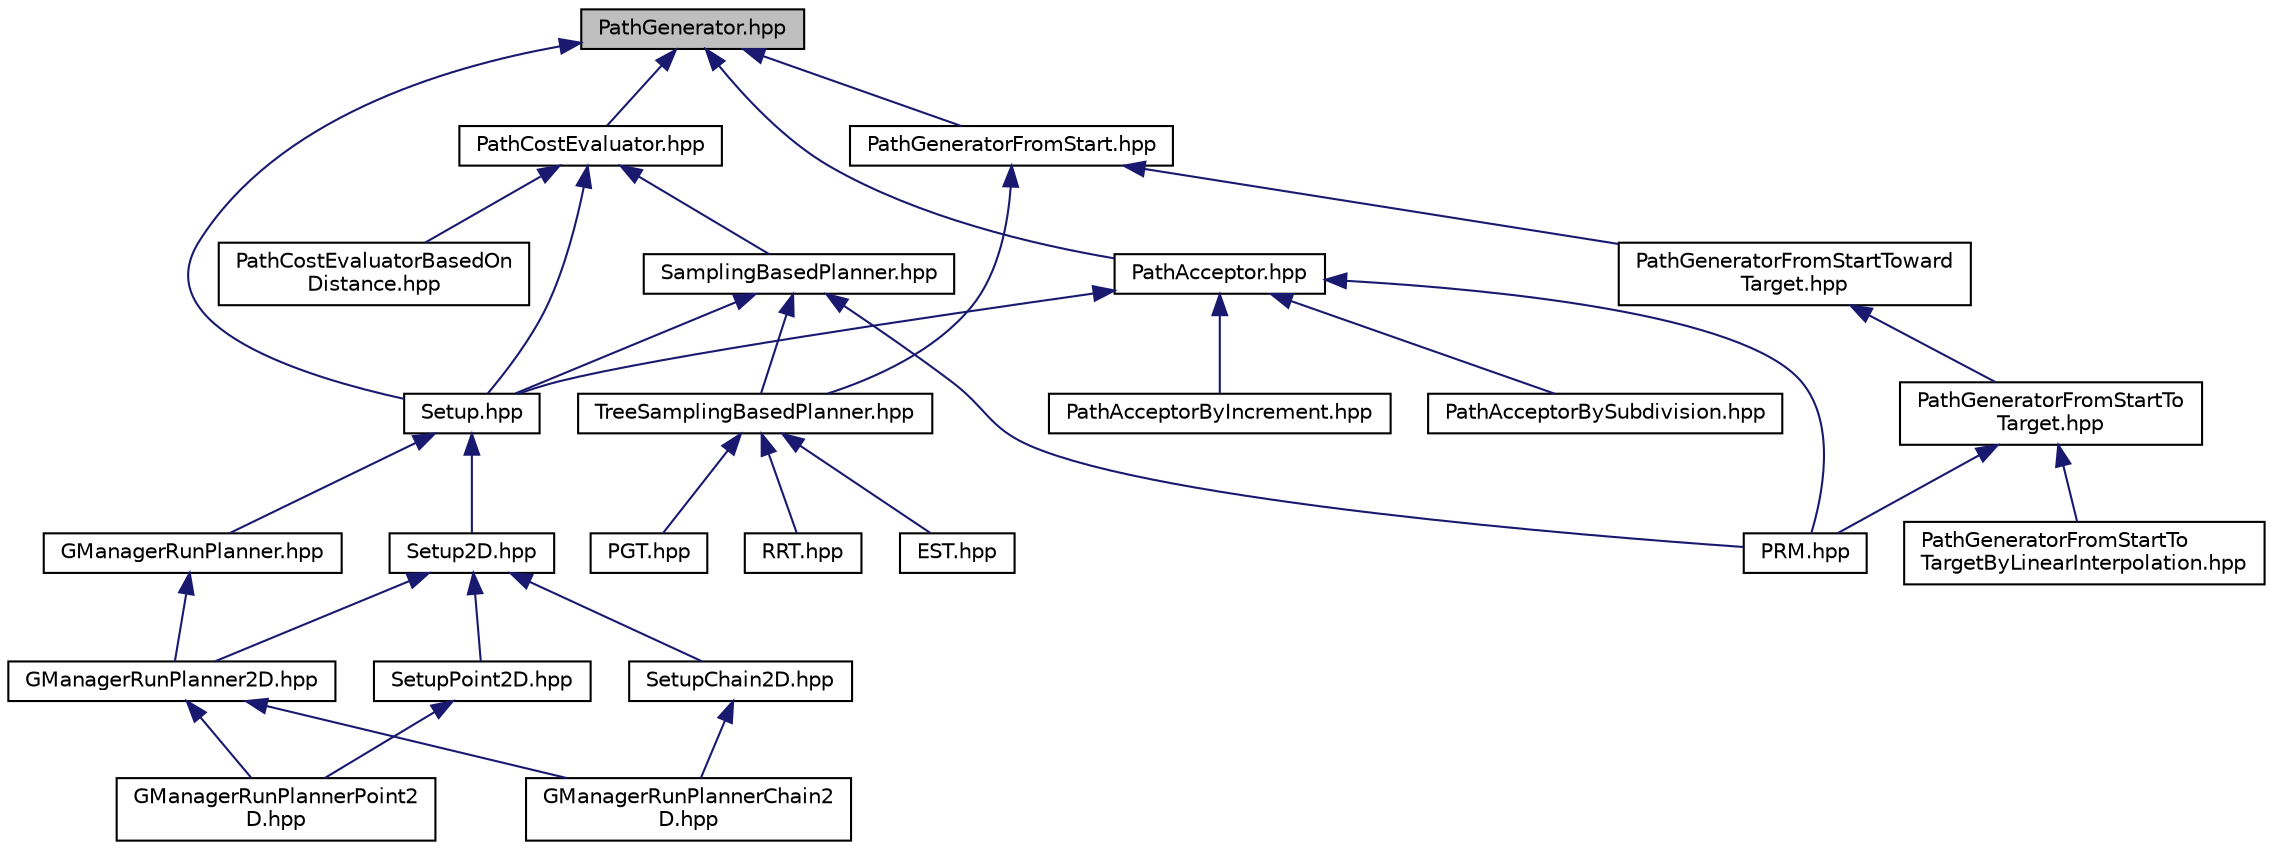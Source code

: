 digraph "PathGenerator.hpp"
{
  bgcolor="transparent";
  edge [fontname="Helvetica",fontsize="10",labelfontname="Helvetica",labelfontsize="10"];
  node [fontname="Helvetica",fontsize="10",shape=record];
  Node1 [label="PathGenerator.hpp",height=0.2,width=0.4,color="black", fillcolor="grey75", style="filled", fontcolor="black"];
  Node1 -> Node2 [dir="back",color="midnightblue",fontsize="10",style="solid",fontname="Helvetica"];
  Node2 [label="PathAcceptor.hpp",height=0.2,width=0.4,color="black",URL="$PathAcceptor_8hpp.html"];
  Node2 -> Node3 [dir="back",color="midnightblue",fontsize="10",style="solid",fontname="Helvetica"];
  Node3 [label="PathAcceptorByIncrement.hpp",height=0.2,width=0.4,color="black",URL="$PathAcceptorByIncrement_8hpp.html"];
  Node2 -> Node4 [dir="back",color="midnightblue",fontsize="10",style="solid",fontname="Helvetica"];
  Node4 [label="PathAcceptorBySubdivision.hpp",height=0.2,width=0.4,color="black",URL="$PathAcceptorBySubdivision_8hpp.html"];
  Node2 -> Node5 [dir="back",color="midnightblue",fontsize="10",style="solid",fontname="Helvetica"];
  Node5 [label="PRM.hpp",height=0.2,width=0.4,color="black",URL="$PRM_8hpp.html"];
  Node2 -> Node6 [dir="back",color="midnightblue",fontsize="10",style="solid",fontname="Helvetica"];
  Node6 [label="Setup.hpp",height=0.2,width=0.4,color="black",URL="$Setup_8hpp.html"];
  Node6 -> Node7 [dir="back",color="midnightblue",fontsize="10",style="solid",fontname="Helvetica"];
  Node7 [label="Setup2D.hpp",height=0.2,width=0.4,color="black",URL="$Setup2D_8hpp.html"];
  Node7 -> Node8 [dir="back",color="midnightblue",fontsize="10",style="solid",fontname="Helvetica"];
  Node8 [label="GManagerRunPlanner2D.hpp",height=0.2,width=0.4,color="black",URL="$GManagerRunPlanner2D_8hpp.html"];
  Node8 -> Node9 [dir="back",color="midnightblue",fontsize="10",style="solid",fontname="Helvetica"];
  Node9 [label="GManagerRunPlannerChain2\lD.hpp",height=0.2,width=0.4,color="black",URL="$GManagerRunPlannerChain2D_8hpp.html"];
  Node8 -> Node10 [dir="back",color="midnightblue",fontsize="10",style="solid",fontname="Helvetica"];
  Node10 [label="GManagerRunPlannerPoint2\lD.hpp",height=0.2,width=0.4,color="black",URL="$GManagerRunPlannerPoint2D_8hpp.html"];
  Node7 -> Node11 [dir="back",color="midnightblue",fontsize="10",style="solid",fontname="Helvetica"];
  Node11 [label="SetupChain2D.hpp",height=0.2,width=0.4,color="black",URL="$SetupChain2D_8hpp.html"];
  Node11 -> Node9 [dir="back",color="midnightblue",fontsize="10",style="solid",fontname="Helvetica"];
  Node7 -> Node12 [dir="back",color="midnightblue",fontsize="10",style="solid",fontname="Helvetica"];
  Node12 [label="SetupPoint2D.hpp",height=0.2,width=0.4,color="black",URL="$SetupPoint2D_8hpp.html"];
  Node12 -> Node10 [dir="back",color="midnightblue",fontsize="10",style="solid",fontname="Helvetica"];
  Node6 -> Node13 [dir="back",color="midnightblue",fontsize="10",style="solid",fontname="Helvetica"];
  Node13 [label="GManagerRunPlanner.hpp",height=0.2,width=0.4,color="black",URL="$GManagerRunPlanner_8hpp.html"];
  Node13 -> Node8 [dir="back",color="midnightblue",fontsize="10",style="solid",fontname="Helvetica"];
  Node1 -> Node14 [dir="back",color="midnightblue",fontsize="10",style="solid",fontname="Helvetica"];
  Node14 [label="PathCostEvaluator.hpp",height=0.2,width=0.4,color="black",URL="$PathCostEvaluator_8hpp.html"];
  Node14 -> Node15 [dir="back",color="midnightblue",fontsize="10",style="solid",fontname="Helvetica"];
  Node15 [label="PathCostEvaluatorBasedOn\lDistance.hpp",height=0.2,width=0.4,color="black",URL="$PathCostEvaluatorBasedOnDistance_8hpp.html"];
  Node14 -> Node16 [dir="back",color="midnightblue",fontsize="10",style="solid",fontname="Helvetica"];
  Node16 [label="SamplingBasedPlanner.hpp",height=0.2,width=0.4,color="black",URL="$SamplingBasedPlanner_8hpp.html"];
  Node16 -> Node5 [dir="back",color="midnightblue",fontsize="10",style="solid",fontname="Helvetica"];
  Node16 -> Node17 [dir="back",color="midnightblue",fontsize="10",style="solid",fontname="Helvetica"];
  Node17 [label="TreeSamplingBasedPlanner.hpp",height=0.2,width=0.4,color="black",URL="$TreeSamplingBasedPlanner_8hpp.html"];
  Node17 -> Node18 [dir="back",color="midnightblue",fontsize="10",style="solid",fontname="Helvetica"];
  Node18 [label="EST.hpp",height=0.2,width=0.4,color="black",URL="$EST_8hpp.html"];
  Node17 -> Node19 [dir="back",color="midnightblue",fontsize="10",style="solid",fontname="Helvetica"];
  Node19 [label="PGT.hpp",height=0.2,width=0.4,color="black",URL="$PGT_8hpp.html"];
  Node17 -> Node20 [dir="back",color="midnightblue",fontsize="10",style="solid",fontname="Helvetica"];
  Node20 [label="RRT.hpp",height=0.2,width=0.4,color="black",URL="$RRT_8hpp.html"];
  Node16 -> Node6 [dir="back",color="midnightblue",fontsize="10",style="solid",fontname="Helvetica"];
  Node14 -> Node6 [dir="back",color="midnightblue",fontsize="10",style="solid",fontname="Helvetica"];
  Node1 -> Node21 [dir="back",color="midnightblue",fontsize="10",style="solid",fontname="Helvetica"];
  Node21 [label="PathGeneratorFromStart.hpp",height=0.2,width=0.4,color="black",URL="$PathGeneratorFromStart_8hpp.html"];
  Node21 -> Node22 [dir="back",color="midnightblue",fontsize="10",style="solid",fontname="Helvetica"];
  Node22 [label="PathGeneratorFromStartToward\lTarget.hpp",height=0.2,width=0.4,color="black",URL="$PathGeneratorFromStartTowardTarget_8hpp.html"];
  Node22 -> Node23 [dir="back",color="midnightblue",fontsize="10",style="solid",fontname="Helvetica"];
  Node23 [label="PathGeneratorFromStartTo\lTarget.hpp",height=0.2,width=0.4,color="black",URL="$PathGeneratorFromStartToTarget_8hpp.html"];
  Node23 -> Node24 [dir="back",color="midnightblue",fontsize="10",style="solid",fontname="Helvetica"];
  Node24 [label="PathGeneratorFromStartTo\lTargetByLinearInterpolation.hpp",height=0.2,width=0.4,color="black",URL="$PathGeneratorFromStartToTargetByLinearInterpolation_8hpp.html"];
  Node23 -> Node5 [dir="back",color="midnightblue",fontsize="10",style="solid",fontname="Helvetica"];
  Node21 -> Node17 [dir="back",color="midnightblue",fontsize="10",style="solid",fontname="Helvetica"];
  Node1 -> Node6 [dir="back",color="midnightblue",fontsize="10",style="solid",fontname="Helvetica"];
}
